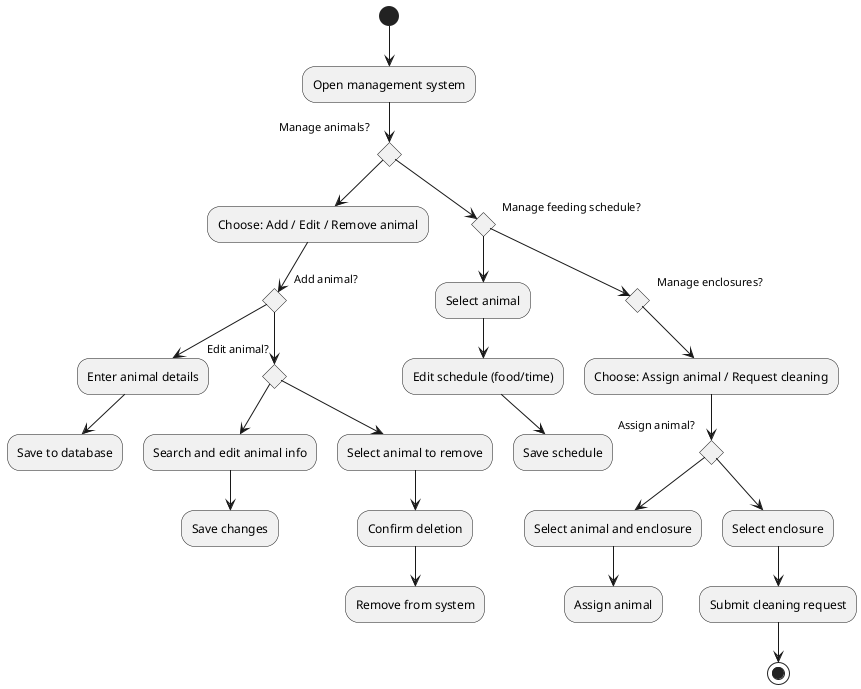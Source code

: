 @startuml
(*) --> "Open management system"

if "Manage animals?" then
  --> "Choose: Add / Edit / Remove animal"
  if "Add animal?" then
    --> "Enter animal details"
    --> "Save to database"
  else
    if "Edit animal?" then
      --> "Search and edit animal info"
      --> "Save changes"
    else
      --> "Select animal to remove"
      --> "Confirm deletion"
      --> "Remove from system"
    endif
  endif

else
  if "Manage feeding schedule?" then
    --> "Select animal"
    --> "Edit schedule (food/time)"
    --> "Save schedule"
  else
    if "Manage enclosures?" then
      --> "Choose: Assign animal / Request cleaning"
      if "Assign animal?" then
        --> "Select animal and enclosure"
        --> "Assign animal"
      else
        --> "Select enclosure"
        --> "Submit cleaning request"
      endif
    endif
  endif
endif

--> (*)
@enduml

